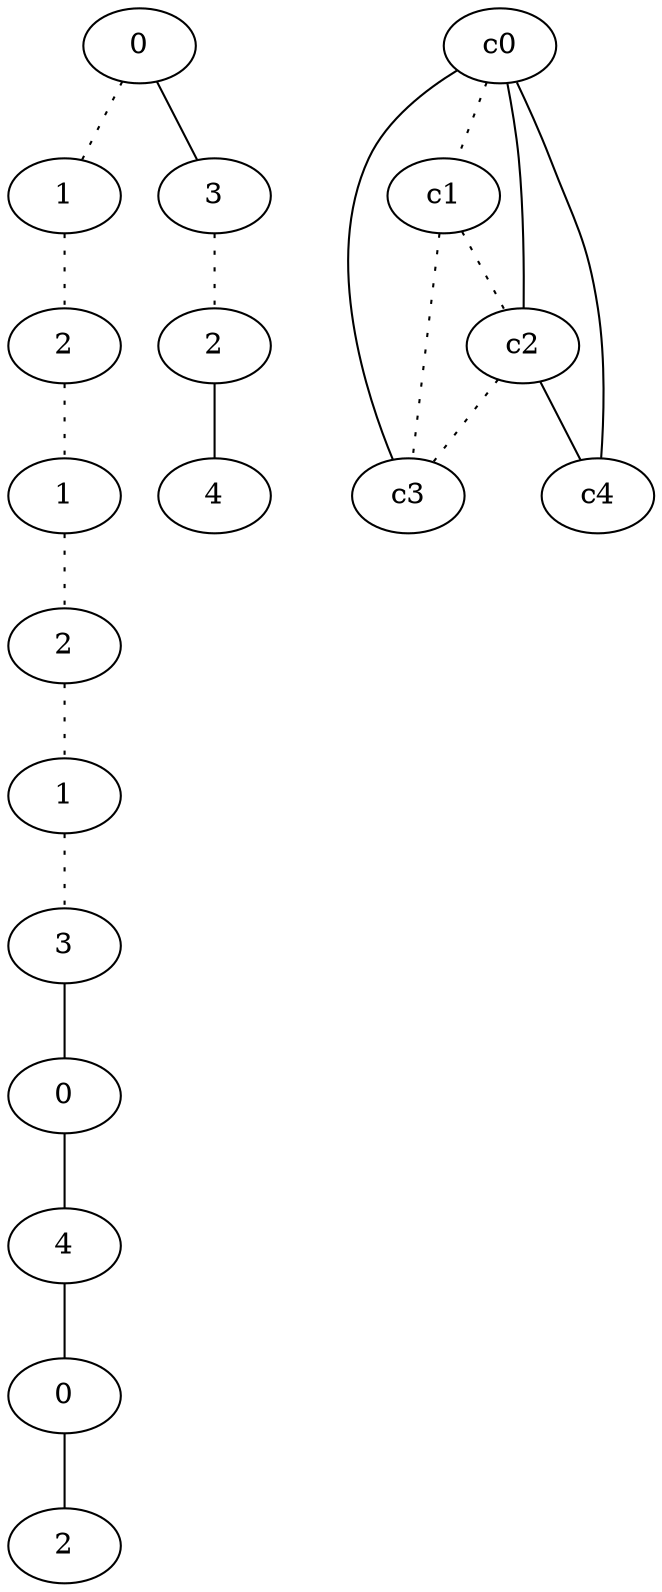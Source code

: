 graph {
a0[label=0];
a1[label=1];
a2[label=2];
a3[label=1];
a4[label=2];
a5[label=1];
a6[label=3];
a7[label=0];
a8[label=4];
a9[label=0];
a10[label=2];
a11[label=3];
a12[label=2];
a13[label=4];
a0 -- a1 [style=dotted];
a0 -- a11;
a1 -- a2 [style=dotted];
a2 -- a3 [style=dotted];
a3 -- a4 [style=dotted];
a4 -- a5 [style=dotted];
a5 -- a6 [style=dotted];
a6 -- a7;
a7 -- a8;
a8 -- a9;
a9 -- a10;
a11 -- a12 [style=dotted];
a12 -- a13;
c0 -- c1 [style=dotted];
c0 -- c2;
c0 -- c3;
c0 -- c4;
c1 -- c2 [style=dotted];
c1 -- c3 [style=dotted];
c2 -- c3 [style=dotted];
c2 -- c4;
}
